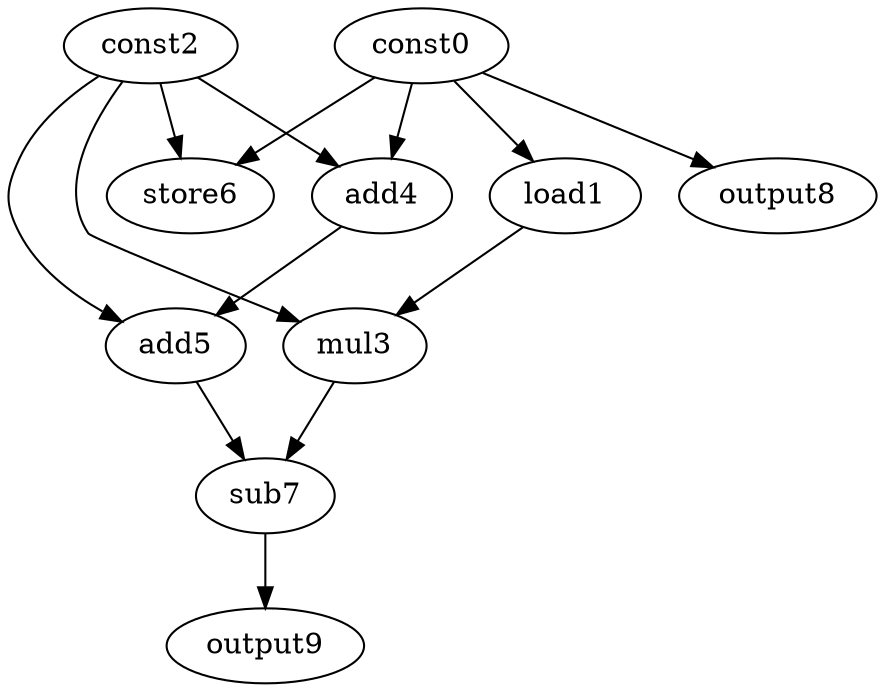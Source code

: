 digraph G { 
const0[opcode=const]; 
load1[opcode=load]; 
const2[opcode=const]; 
mul3[opcode=mul]; 
add4[opcode=add]; 
add5[opcode=add]; 
store6[opcode=store]; 
sub7[opcode=sub]; 
output8[opcode=output]; 
output9[opcode=output]; 
const0->load1[operand=0];
const0->add4[operand=0];
const2->add4[operand=1];
const0->store6[operand=0];
const2->store6[operand=1];
const0->output8[operand=0];
load1->mul3[operand=0];
const2->mul3[operand=1];
const2->add5[operand=0];
add4->add5[operand=1];
mul3->sub7[operand=0];
add5->sub7[operand=1];
sub7->output9[operand=0];
}
